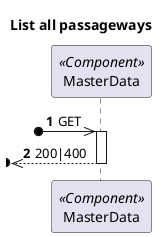 @startuml
'https://plantuml.com/sequence-diagram

autonumber

skinparam packageStyle rect

title List all passageways

participant "MasterData" as MD <<Component>>

?o->> MD : GET

activate MD
?o<<-- MD : 200|400
deactivate MD
@enduml
